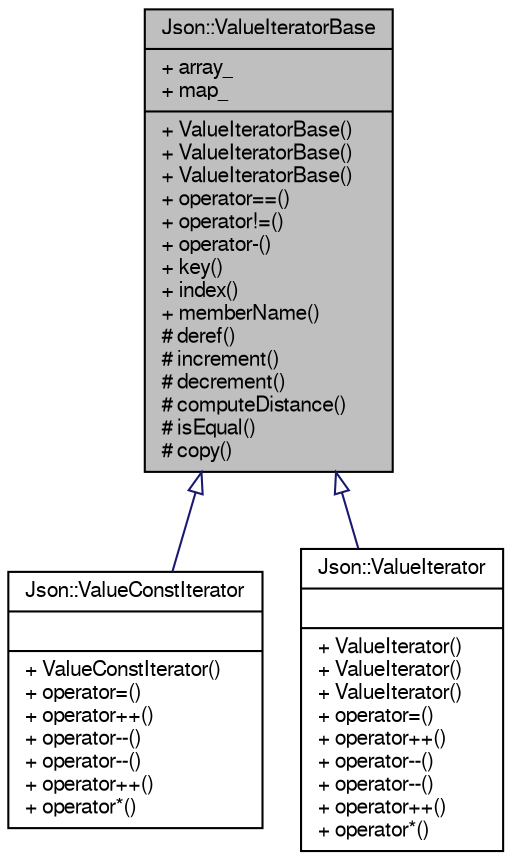 digraph "Json::ValueIteratorBase"
{
  edge [fontname="FreeSans",fontsize="10",labelfontname="FreeSans",labelfontsize="10"];
  node [fontname="FreeSans",fontsize="10",shape=record];
  Node1 [label="{Json::ValueIteratorBase\n|+ array_\l+ map_\l|+ ValueIteratorBase()\l+ ValueIteratorBase()\l+ ValueIteratorBase()\l+ operator==()\l+ operator!=()\l+ operator-()\l+ key()\l+ index()\l+ memberName()\l# deref()\l# increment()\l# decrement()\l# computeDistance()\l# isEqual()\l# copy()\l}",height=0.2,width=0.4,color="black", fillcolor="grey75", style="filled" fontcolor="black"];
  Node1 -> Node2 [dir="back",color="midnightblue",fontsize="10",style="solid",arrowtail="onormal",fontname="FreeSans"];
  Node2 [label="{Json::ValueConstIterator\n||+ ValueConstIterator()\l+ operator=()\l+ operator++()\l+ operator--()\l+ operator--()\l+ operator++()\l+ operator*()\l}",height=0.2,width=0.4,color="black", fillcolor="white", style="filled",URL="$class_json_1_1_value_const_iterator.html",tooltip="const iterator for object and array value. "];
  Node1 -> Node3 [dir="back",color="midnightblue",fontsize="10",style="solid",arrowtail="onormal",fontname="FreeSans"];
  Node3 [label="{Json::ValueIterator\n||+ ValueIterator()\l+ ValueIterator()\l+ ValueIterator()\l+ operator=()\l+ operator++()\l+ operator--()\l+ operator--()\l+ operator++()\l+ operator*()\l}",height=0.2,width=0.4,color="black", fillcolor="white", style="filled",URL="$class_json_1_1_value_iterator.html",tooltip="Iterator for object and array value. "];
}
